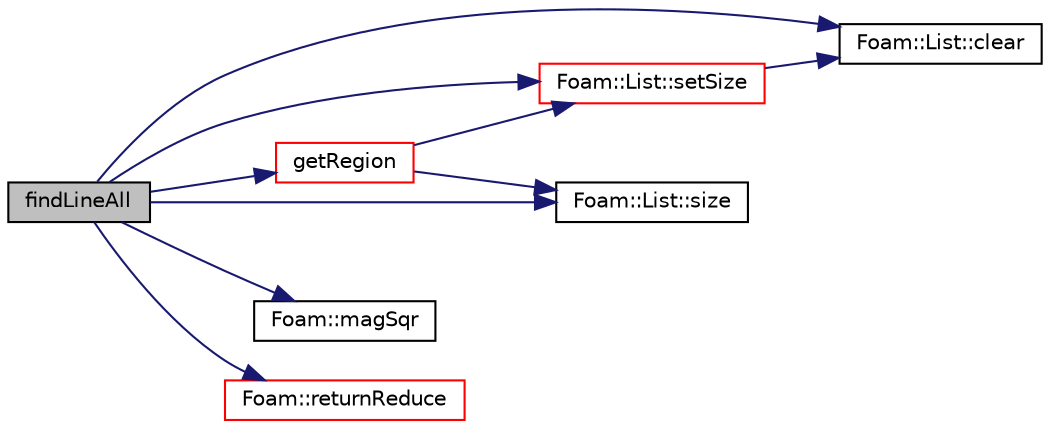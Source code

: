 digraph "findLineAll"
{
  bgcolor="transparent";
  edge [fontname="Helvetica",fontsize="10",labelfontname="Helvetica",labelfontsize="10"];
  node [fontname="Helvetica",fontsize="10",shape=record];
  rankdir="LR";
  Node1 [label="findLineAll",height=0.2,width=0.4,color="black", fillcolor="grey75", style="filled", fontcolor="black"];
  Node1 -> Node2 [color="midnightblue",fontsize="10",style="solid",fontname="Helvetica"];
  Node2 [label="Foam::List::clear",height=0.2,width=0.4,color="black",URL="$a01390.html#ac8bb3912a3ce86b15842e79d0b421204",tooltip="Clear the list, i.e. set size to zero. "];
  Node1 -> Node3 [color="midnightblue",fontsize="10",style="solid",fontname="Helvetica"];
  Node3 [label="getRegion",height=0.2,width=0.4,color="red",URL="$a00564.html#aa169783cb670368723f3780399953280",tooltip="From a set of points and indices get the region. "];
  Node3 -> Node4 [color="midnightblue",fontsize="10",style="solid",fontname="Helvetica"];
  Node4 [label="Foam::List::setSize",height=0.2,width=0.4,color="red",URL="$a01390.html#aedb985ffeaf1bdbfeccc2a8730405703",tooltip="Reset size of List. "];
  Node4 -> Node2 [color="midnightblue",fontsize="10",style="solid",fontname="Helvetica"];
  Node3 -> Node5 [color="midnightblue",fontsize="10",style="solid",fontname="Helvetica"];
  Node5 [label="Foam::List::size",height=0.2,width=0.4,color="black",URL="$a01390.html#a8a5f6fa29bd4b500caf186f60245b384",tooltip="Override size to be inconsistent with allocated storage. "];
  Node1 -> Node6 [color="midnightblue",fontsize="10",style="solid",fontname="Helvetica"];
  Node6 [label="Foam::magSqr",height=0.2,width=0.4,color="black",URL="$a10979.html#ae6fff2c6981e6d9618aa5038e69def6e"];
  Node1 -> Node7 [color="midnightblue",fontsize="10",style="solid",fontname="Helvetica"];
  Node7 [label="Foam::returnReduce",height=0.2,width=0.4,color="red",URL="$a10979.html#a8d528a67d2a9c6fe4fb94bc86872624b"];
  Node1 -> Node4 [color="midnightblue",fontsize="10",style="solid",fontname="Helvetica"];
  Node1 -> Node5 [color="midnightblue",fontsize="10",style="solid",fontname="Helvetica"];
}
